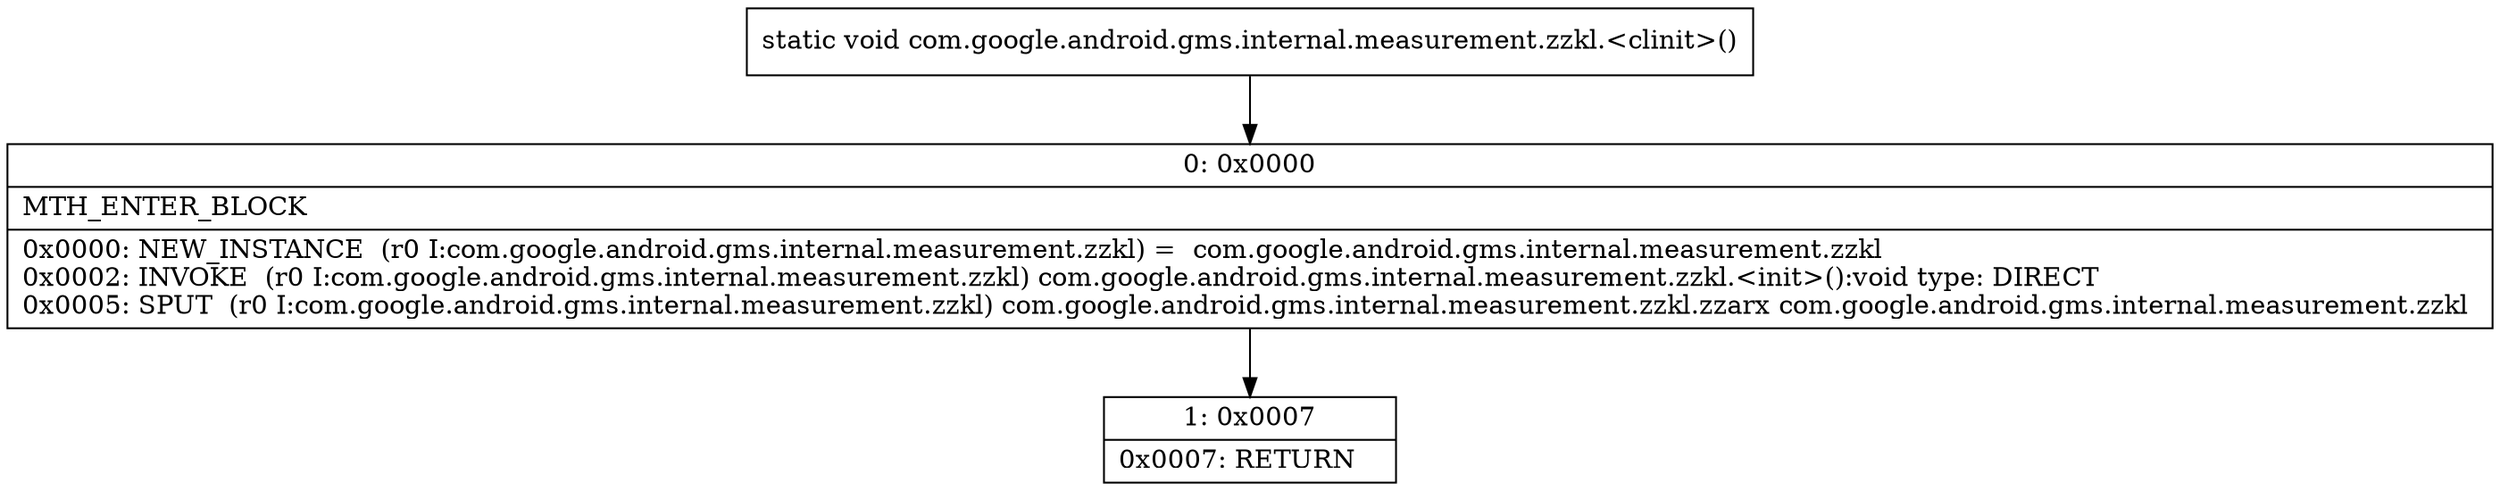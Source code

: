 digraph "CFG forcom.google.android.gms.internal.measurement.zzkl.\<clinit\>()V" {
Node_0 [shape=record,label="{0\:\ 0x0000|MTH_ENTER_BLOCK\l|0x0000: NEW_INSTANCE  (r0 I:com.google.android.gms.internal.measurement.zzkl) =  com.google.android.gms.internal.measurement.zzkl \l0x0002: INVOKE  (r0 I:com.google.android.gms.internal.measurement.zzkl) com.google.android.gms.internal.measurement.zzkl.\<init\>():void type: DIRECT \l0x0005: SPUT  (r0 I:com.google.android.gms.internal.measurement.zzkl) com.google.android.gms.internal.measurement.zzkl.zzarx com.google.android.gms.internal.measurement.zzkl \l}"];
Node_1 [shape=record,label="{1\:\ 0x0007|0x0007: RETURN   \l}"];
MethodNode[shape=record,label="{static void com.google.android.gms.internal.measurement.zzkl.\<clinit\>() }"];
MethodNode -> Node_0;
Node_0 -> Node_1;
}


